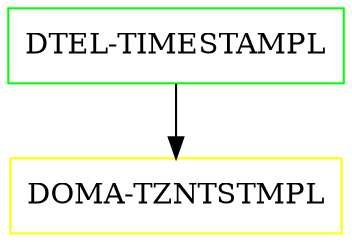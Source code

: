 digraph G {
  "DTEL-TIMESTAMPL" [shape=box,color=green];
  "DOMA-TZNTSTMPL" [shape=box,color=yellow,URL="./DOMA_TZNTSTMPL.html"];
  "DTEL-TIMESTAMPL" -> "DOMA-TZNTSTMPL";
}
